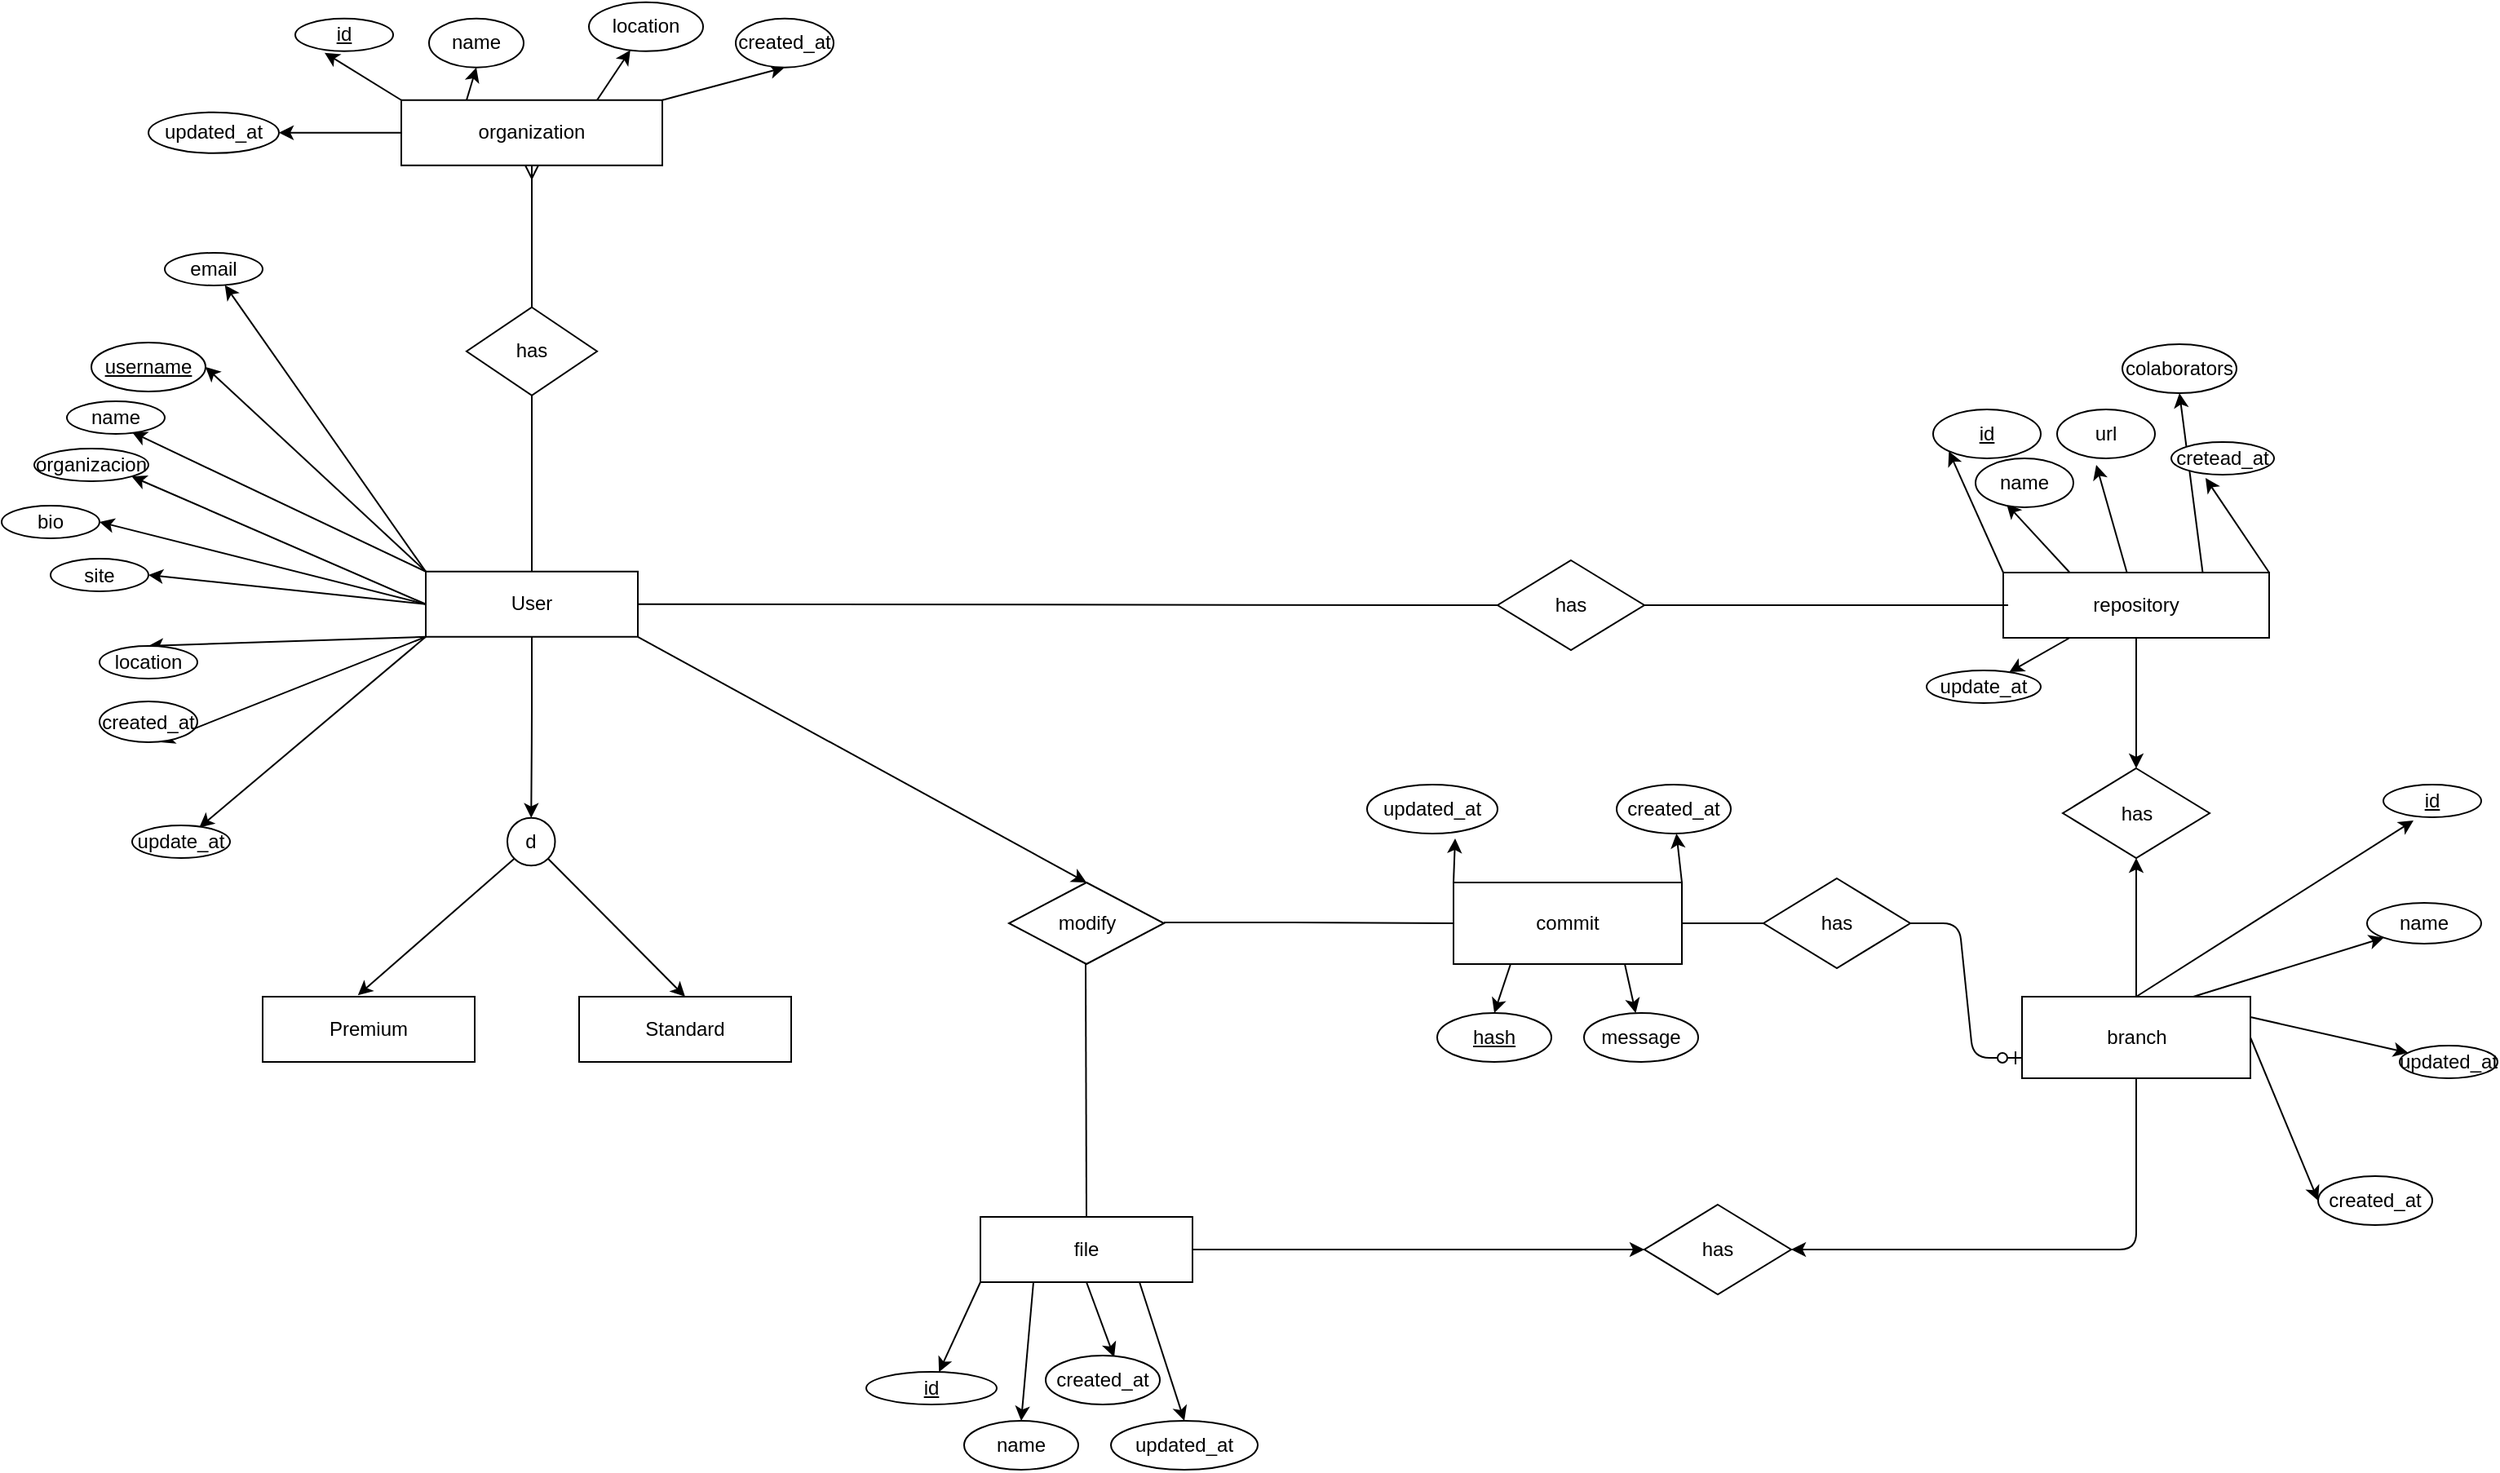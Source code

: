 <mxfile version="14.7.7" type="github">
  <diagram id="TYsEaEMNFWNOag3v1iif" name="Page-1">
    <mxGraphModel dx="1185" dy="676" grid="1" gridSize="10" guides="1" tooltips="1" connect="1" arrows="1" fold="1" page="1" pageScale="1" pageWidth="827" pageHeight="1169" math="0" shadow="0">
      <root>
        <mxCell id="0" />
        <mxCell id="1" parent="0" />
        <mxCell id="ldGf9XZsLyRZcBgSeUy8-18" style="edgeStyle=none;rounded=0;orthogonalLoop=1;jettySize=auto;html=1;exitX=0;exitY=0;exitDx=0;exitDy=0;entryX=0.667;entryY=0.95;entryDx=0;entryDy=0;entryPerimeter=0;" parent="1" source="ldGf9XZsLyRZcBgSeUy8-1" target="ldGf9XZsLyRZcBgSeUy8-11" edge="1">
          <mxGeometry relative="1" as="geometry" />
        </mxCell>
        <mxCell id="ldGf9XZsLyRZcBgSeUy8-19" style="edgeStyle=none;rounded=0;orthogonalLoop=1;jettySize=auto;html=1;exitX=0;exitY=0.5;exitDx=0;exitDy=0;entryX=1;entryY=1;entryDx=0;entryDy=0;" parent="1" source="ldGf9XZsLyRZcBgSeUy8-1" target="ldGf9XZsLyRZcBgSeUy8-15" edge="1">
          <mxGeometry relative="1" as="geometry" />
        </mxCell>
        <mxCell id="ldGf9XZsLyRZcBgSeUy8-20" style="edgeStyle=none;rounded=0;orthogonalLoop=1;jettySize=auto;html=1;exitX=0;exitY=0.5;exitDx=0;exitDy=0;entryX=1;entryY=0.5;entryDx=0;entryDy=0;" parent="1" source="ldGf9XZsLyRZcBgSeUy8-1" target="ldGf9XZsLyRZcBgSeUy8-13" edge="1">
          <mxGeometry relative="1" as="geometry" />
        </mxCell>
        <mxCell id="ldGf9XZsLyRZcBgSeUy8-21" style="edgeStyle=none;rounded=0;orthogonalLoop=1;jettySize=auto;html=1;exitX=0;exitY=0.5;exitDx=0;exitDy=0;entryX=1;entryY=0.5;entryDx=0;entryDy=0;" parent="1" source="ldGf9XZsLyRZcBgSeUy8-1" target="ldGf9XZsLyRZcBgSeUy8-10" edge="1">
          <mxGeometry relative="1" as="geometry">
            <mxPoint x="610" y="479" as="targetPoint" />
          </mxGeometry>
        </mxCell>
        <mxCell id="ldGf9XZsLyRZcBgSeUy8-22" style="edgeStyle=none;rounded=0;orthogonalLoop=1;jettySize=auto;html=1;exitX=0;exitY=1;exitDx=0;exitDy=0;entryX=0.5;entryY=0;entryDx=0;entryDy=0;" parent="1" source="ldGf9XZsLyRZcBgSeUy8-1" target="ldGf9XZsLyRZcBgSeUy8-16" edge="1">
          <mxGeometry relative="1" as="geometry" />
        </mxCell>
        <mxCell id="ldGf9XZsLyRZcBgSeUy8-30" style="edgeStyle=none;rounded=0;orthogonalLoop=1;jettySize=auto;html=1;exitX=0;exitY=0;exitDx=0;exitDy=0;" parent="1" source="ldGf9XZsLyRZcBgSeUy8-1" target="ldGf9XZsLyRZcBgSeUy8-12" edge="1">
          <mxGeometry relative="1" as="geometry" />
        </mxCell>
        <mxCell id="ldGf9XZsLyRZcBgSeUy8-31" style="edgeStyle=none;rounded=0;orthogonalLoop=1;jettySize=auto;html=1;exitX=0;exitY=1;exitDx=0;exitDy=0;entryX=0.617;entryY=1;entryDx=0;entryDy=0;entryPerimeter=0;" parent="1" source="ldGf9XZsLyRZcBgSeUy8-1" target="ldGf9XZsLyRZcBgSeUy8-14" edge="1">
          <mxGeometry relative="1" as="geometry" />
        </mxCell>
        <mxCell id="ldGf9XZsLyRZcBgSeUy8-32" style="edgeStyle=none;rounded=0;orthogonalLoop=1;jettySize=auto;html=1;exitX=0;exitY=1;exitDx=0;exitDy=0;entryX=0.686;entryY=0.067;entryDx=0;entryDy=0;entryPerimeter=0;" parent="1" source="ldGf9XZsLyRZcBgSeUy8-1" target="ldGf9XZsLyRZcBgSeUy8-17" edge="1">
          <mxGeometry relative="1" as="geometry" />
        </mxCell>
        <mxCell id="Y7WxunnAGhrs0RHYik_--10" style="rounded=0;orthogonalLoop=1;jettySize=auto;html=1;exitX=0;exitY=0;exitDx=0;exitDy=0;entryX=1;entryY=0.5;entryDx=0;entryDy=0;" parent="1" source="ldGf9XZsLyRZcBgSeUy8-1" target="ldGf9XZsLyRZcBgSeUy8-2" edge="1">
          <mxGeometry relative="1" as="geometry" />
        </mxCell>
        <mxCell id="EZ2-l9n4eVcmhHuR-73A-5" style="rounded=1;orthogonalLoop=1;jettySize=auto;html=1;exitX=1;exitY=1;exitDx=0;exitDy=0;entryX=0.5;entryY=0;entryDx=0;entryDy=0;" edge="1" parent="1" source="ldGf9XZsLyRZcBgSeUy8-1" target="ldGf9XZsLyRZcBgSeUy8-39">
          <mxGeometry relative="1" as="geometry" />
        </mxCell>
        <mxCell id="EZ2-l9n4eVcmhHuR-73A-8" style="edgeStyle=orthogonalEdgeStyle;rounded=1;orthogonalLoop=1;jettySize=auto;html=1;entryX=0.5;entryY=0;entryDx=0;entryDy=0;" edge="1" parent="1" source="ldGf9XZsLyRZcBgSeUy8-1" target="EZ2-l9n4eVcmhHuR-73A-7">
          <mxGeometry relative="1" as="geometry" />
        </mxCell>
        <mxCell id="ldGf9XZsLyRZcBgSeUy8-1" value="User" style="whiteSpace=wrap;html=1;align=center;" parent="1" vertex="1">
          <mxGeometry x="320" y="418.38" width="130" height="40" as="geometry" />
        </mxCell>
        <mxCell id="ldGf9XZsLyRZcBgSeUy8-2" value="username" style="ellipse;whiteSpace=wrap;html=1;align=center;fontStyle=4;" parent="1" vertex="1">
          <mxGeometry x="115" y="278" width="70" height="30" as="geometry" />
        </mxCell>
        <mxCell id="ldGf9XZsLyRZcBgSeUy8-10" value="site" style="ellipse;whiteSpace=wrap;html=1;align=center;" parent="1" vertex="1">
          <mxGeometry x="90" y="410.5" width="60" height="20" as="geometry" />
        </mxCell>
        <mxCell id="ldGf9XZsLyRZcBgSeUy8-11" value="name" style="ellipse;whiteSpace=wrap;html=1;align=center;" parent="1" vertex="1">
          <mxGeometry x="100" y="314" width="60" height="20" as="geometry" />
        </mxCell>
        <mxCell id="ldGf9XZsLyRZcBgSeUy8-12" value="email" style="ellipse;whiteSpace=wrap;html=1;align=center;" parent="1" vertex="1">
          <mxGeometry x="160" y="223" width="60" height="20" as="geometry" />
        </mxCell>
        <mxCell id="ldGf9XZsLyRZcBgSeUy8-13" value="bio" style="ellipse;whiteSpace=wrap;html=1;align=center;" parent="1" vertex="1">
          <mxGeometry x="60" y="378" width="60" height="20" as="geometry" />
        </mxCell>
        <mxCell id="ldGf9XZsLyRZcBgSeUy8-14" value="created_at" style="ellipse;whiteSpace=wrap;html=1;align=center;" parent="1" vertex="1">
          <mxGeometry x="120" y="498" width="60" height="25" as="geometry" />
        </mxCell>
        <mxCell id="ldGf9XZsLyRZcBgSeUy8-15" value="organizacion" style="ellipse;whiteSpace=wrap;html=1;align=center;" parent="1" vertex="1">
          <mxGeometry x="80" y="343" width="70" height="20" as="geometry" />
        </mxCell>
        <mxCell id="ldGf9XZsLyRZcBgSeUy8-16" value="location" style="ellipse;whiteSpace=wrap;html=1;align=center;" parent="1" vertex="1">
          <mxGeometry x="120" y="464" width="60" height="20" as="geometry" />
        </mxCell>
        <mxCell id="ldGf9XZsLyRZcBgSeUy8-17" value="update_at" style="ellipse;whiteSpace=wrap;html=1;align=center;" parent="1" vertex="1">
          <mxGeometry x="140" y="574" width="60" height="20" as="geometry" />
        </mxCell>
        <mxCell id="ldGf9XZsLyRZcBgSeUy8-25" value="has" style="shape=rhombus;perimeter=rhombusPerimeter;whiteSpace=wrap;html=1;align=center;" parent="1" vertex="1">
          <mxGeometry x="977" y="411.5" width="90" height="55" as="geometry" />
        </mxCell>
        <mxCell id="ldGf9XZsLyRZcBgSeUy8-35" value="" style="endArrow=none;html=1;rounded=0;entryX=0;entryY=0.5;entryDx=0;entryDy=0;exitX=1;exitY=0.5;exitDx=0;exitDy=0;" parent="1" target="ldGf9XZsLyRZcBgSeUy8-25" edge="1" source="ldGf9XZsLyRZcBgSeUy8-1">
          <mxGeometry relative="1" as="geometry">
            <mxPoint x="790" y="439" as="sourcePoint" />
            <mxPoint x="880" y="439" as="targetPoint" />
          </mxGeometry>
        </mxCell>
        <mxCell id="ldGf9XZsLyRZcBgSeUy8-39" value="modify" style="shape=rhombus;perimeter=rhombusPerimeter;whiteSpace=wrap;html=1;align=center;" parent="1" vertex="1">
          <mxGeometry x="677.5" y="609" width="95" height="50" as="geometry" />
        </mxCell>
        <mxCell id="ldGf9XZsLyRZcBgSeUy8-50" style="edgeStyle=none;rounded=0;orthogonalLoop=1;jettySize=auto;html=1;exitX=0;exitY=0;exitDx=0;exitDy=0;entryX=0;entryY=1;entryDx=0;entryDy=0;" parent="1" source="ldGf9XZsLyRZcBgSeUy8-41" target="ldGf9XZsLyRZcBgSeUy8-49" edge="1">
          <mxGeometry relative="1" as="geometry" />
        </mxCell>
        <mxCell id="ldGf9XZsLyRZcBgSeUy8-51" style="edgeStyle=none;rounded=0;orthogonalLoop=1;jettySize=auto;html=1;exitX=0.25;exitY=0;exitDx=0;exitDy=0;entryX=0.317;entryY=0.933;entryDx=0;entryDy=0;entryPerimeter=0;" parent="1" source="ldGf9XZsLyRZcBgSeUy8-41" target="ldGf9XZsLyRZcBgSeUy8-47" edge="1">
          <mxGeometry relative="1" as="geometry" />
        </mxCell>
        <mxCell id="ldGf9XZsLyRZcBgSeUy8-52" style="edgeStyle=none;rounded=0;orthogonalLoop=1;jettySize=auto;html=1;entryX=0.4;entryY=1.133;entryDx=0;entryDy=0;entryPerimeter=0;" parent="1" source="ldGf9XZsLyRZcBgSeUy8-41" target="ldGf9XZsLyRZcBgSeUy8-46" edge="1">
          <mxGeometry relative="1" as="geometry" />
        </mxCell>
        <mxCell id="ldGf9XZsLyRZcBgSeUy8-53" style="edgeStyle=none;rounded=0;orthogonalLoop=1;jettySize=auto;html=1;exitX=0.75;exitY=0;exitDx=0;exitDy=0;entryX=0.5;entryY=1;entryDx=0;entryDy=0;" parent="1" source="ldGf9XZsLyRZcBgSeUy8-41" target="ldGf9XZsLyRZcBgSeUy8-45" edge="1">
          <mxGeometry relative="1" as="geometry" />
        </mxCell>
        <mxCell id="ldGf9XZsLyRZcBgSeUy8-54" style="edgeStyle=none;rounded=0;orthogonalLoop=1;jettySize=auto;html=1;exitX=1;exitY=0;exitDx=0;exitDy=0;entryX=0.333;entryY=1.1;entryDx=0;entryDy=0;entryPerimeter=0;" parent="1" source="ldGf9XZsLyRZcBgSeUy8-41" target="ldGf9XZsLyRZcBgSeUy8-44" edge="1">
          <mxGeometry relative="1" as="geometry" />
        </mxCell>
        <mxCell id="ldGf9XZsLyRZcBgSeUy8-55" style="edgeStyle=none;rounded=0;orthogonalLoop=1;jettySize=auto;html=1;exitX=0.25;exitY=1;exitDx=0;exitDy=0;" parent="1" source="ldGf9XZsLyRZcBgSeUy8-41" target="ldGf9XZsLyRZcBgSeUy8-43" edge="1">
          <mxGeometry relative="1" as="geometry" />
        </mxCell>
        <mxCell id="Y7WxunnAGhrs0RHYik_--1" style="edgeStyle=orthogonalEdgeStyle;rounded=0;orthogonalLoop=1;jettySize=auto;html=1;entryX=0.5;entryY=0;entryDx=0;entryDy=0;" parent="1" source="ldGf9XZsLyRZcBgSeUy8-41" target="Y7WxunnAGhrs0RHYik_--15" edge="1">
          <mxGeometry relative="1" as="geometry" />
        </mxCell>
        <mxCell id="ldGf9XZsLyRZcBgSeUy8-41" value="repository" style="whiteSpace=wrap;html=1;align=center;" parent="1" vertex="1">
          <mxGeometry x="1287" y="419" width="163" height="40" as="geometry" />
        </mxCell>
        <mxCell id="ldGf9XZsLyRZcBgSeUy8-42" value="" style="line;strokeWidth=1;rotatable=0;dashed=0;labelPosition=right;align=left;verticalAlign=middle;spacingTop=0;spacingLeft=6;points=[];portConstraint=eastwest;" parent="1" vertex="1">
          <mxGeometry x="1067" y="434" width="223" height="10" as="geometry" />
        </mxCell>
        <mxCell id="ldGf9XZsLyRZcBgSeUy8-43" value="update_at" style="ellipse;whiteSpace=wrap;html=1;align=center;" parent="1" vertex="1">
          <mxGeometry x="1240" y="479" width="70" height="20" as="geometry" />
        </mxCell>
        <mxCell id="ldGf9XZsLyRZcBgSeUy8-44" value="cretead_at" style="ellipse;whiteSpace=wrap;html=1;align=center;" parent="1" vertex="1">
          <mxGeometry x="1390" y="339" width="63" height="20" as="geometry" />
        </mxCell>
        <mxCell id="ldGf9XZsLyRZcBgSeUy8-45" value="colaborators" style="ellipse;whiteSpace=wrap;html=1;align=center;" parent="1" vertex="1">
          <mxGeometry x="1360" y="279" width="70" height="30" as="geometry" />
        </mxCell>
        <mxCell id="ldGf9XZsLyRZcBgSeUy8-46" value="url" style="ellipse;whiteSpace=wrap;html=1;align=center;" parent="1" vertex="1">
          <mxGeometry x="1320" y="319" width="60" height="30" as="geometry" />
        </mxCell>
        <mxCell id="ldGf9XZsLyRZcBgSeUy8-47" value="name" style="ellipse;whiteSpace=wrap;html=1;align=center;" parent="1" vertex="1">
          <mxGeometry x="1270" y="349" width="60" height="30" as="geometry" />
        </mxCell>
        <mxCell id="ldGf9XZsLyRZcBgSeUy8-49" value="id" style="ellipse;whiteSpace=wrap;html=1;align=center;fontStyle=4;" parent="1" vertex="1">
          <mxGeometry x="1244" y="319" width="66" height="30" as="geometry" />
        </mxCell>
        <mxCell id="ldGf9XZsLyRZcBgSeUy8-62" style="edgeStyle=none;rounded=0;orthogonalLoop=1;jettySize=auto;html=1;exitX=0;exitY=1;exitDx=0;exitDy=0;" parent="1" source="ldGf9XZsLyRZcBgSeUy8-56" target="ldGf9XZsLyRZcBgSeUy8-61" edge="1">
          <mxGeometry relative="1" as="geometry" />
        </mxCell>
        <mxCell id="ldGf9XZsLyRZcBgSeUy8-63" style="edgeStyle=none;rounded=0;orthogonalLoop=1;jettySize=auto;html=1;exitX=0.25;exitY=1;exitDx=0;exitDy=0;entryX=0.5;entryY=0;entryDx=0;entryDy=0;" parent="1" source="ldGf9XZsLyRZcBgSeUy8-56" target="ldGf9XZsLyRZcBgSeUy8-59" edge="1">
          <mxGeometry relative="1" as="geometry" />
        </mxCell>
        <mxCell id="ldGf9XZsLyRZcBgSeUy8-64" style="edgeStyle=none;rounded=0;orthogonalLoop=1;jettySize=auto;html=1;exitX=0.5;exitY=1;exitDx=0;exitDy=0;entryX=0.6;entryY=0.033;entryDx=0;entryDy=0;entryPerimeter=0;" parent="1" source="ldGf9XZsLyRZcBgSeUy8-56" target="ldGf9XZsLyRZcBgSeUy8-58" edge="1">
          <mxGeometry relative="1" as="geometry" />
        </mxCell>
        <mxCell id="ldGf9XZsLyRZcBgSeUy8-65" style="edgeStyle=none;rounded=0;orthogonalLoop=1;jettySize=auto;html=1;exitX=0.75;exitY=1;exitDx=0;exitDy=0;entryX=0.5;entryY=0;entryDx=0;entryDy=0;" parent="1" source="ldGf9XZsLyRZcBgSeUy8-56" target="ldGf9XZsLyRZcBgSeUy8-57" edge="1">
          <mxGeometry relative="1" as="geometry" />
        </mxCell>
        <mxCell id="EZ2-l9n4eVcmhHuR-73A-3" style="edgeStyle=orthogonalEdgeStyle;rounded=1;orthogonalLoop=1;jettySize=auto;html=1;exitX=1;exitY=0.5;exitDx=0;exitDy=0;entryX=0;entryY=0.5;entryDx=0;entryDy=0;" edge="1" parent="1" source="ldGf9XZsLyRZcBgSeUy8-56" target="EZ2-l9n4eVcmhHuR-73A-1">
          <mxGeometry relative="1" as="geometry" />
        </mxCell>
        <mxCell id="ldGf9XZsLyRZcBgSeUy8-56" value="file " style="whiteSpace=wrap;html=1;align=center;" parent="1" vertex="1">
          <mxGeometry x="660" y="814" width="130" height="40" as="geometry" />
        </mxCell>
        <mxCell id="ldGf9XZsLyRZcBgSeUy8-57" value="updated_at" style="ellipse;whiteSpace=wrap;html=1;align=center;" parent="1" vertex="1">
          <mxGeometry x="740" y="939" width="90" height="30" as="geometry" />
        </mxCell>
        <mxCell id="ldGf9XZsLyRZcBgSeUy8-58" value="created_at" style="ellipse;whiteSpace=wrap;html=1;align=center;" parent="1" vertex="1">
          <mxGeometry x="700" y="899" width="70" height="30" as="geometry" />
        </mxCell>
        <mxCell id="ldGf9XZsLyRZcBgSeUy8-59" value="name" style="ellipse;whiteSpace=wrap;html=1;align=center;" parent="1" vertex="1">
          <mxGeometry x="650" y="939" width="70" height="30" as="geometry" />
        </mxCell>
        <mxCell id="ldGf9XZsLyRZcBgSeUy8-61" value="id" style="ellipse;whiteSpace=wrap;html=1;align=center;fontStyle=4;" parent="1" vertex="1">
          <mxGeometry x="590" y="909" width="80" height="20" as="geometry" />
        </mxCell>
        <mxCell id="ldGf9XZsLyRZcBgSeUy8-67" value="" style="endArrow=none;html=1;rounded=0;entryX=0.5;entryY=0;entryDx=0;entryDy=0;" parent="1" edge="1" target="ldGf9XZsLyRZcBgSeUy8-56">
          <mxGeometry relative="1" as="geometry">
            <mxPoint x="724.5" y="659" as="sourcePoint" />
            <mxPoint x="724.5" y="799" as="targetPoint" />
          </mxGeometry>
        </mxCell>
        <mxCell id="ldGf9XZsLyRZcBgSeUy8-74" style="edgeStyle=none;rounded=0;orthogonalLoop=1;jettySize=auto;html=1;exitX=0.25;exitY=1;exitDx=0;exitDy=0;entryX=0.5;entryY=0;entryDx=0;entryDy=0;" parent="1" source="ldGf9XZsLyRZcBgSeUy8-68" target="ldGf9XZsLyRZcBgSeUy8-69" edge="1">
          <mxGeometry relative="1" as="geometry" />
        </mxCell>
        <mxCell id="ldGf9XZsLyRZcBgSeUy8-75" style="edgeStyle=none;rounded=0;orthogonalLoop=1;jettySize=auto;html=1;exitX=0.75;exitY=1;exitDx=0;exitDy=0;" parent="1" source="ldGf9XZsLyRZcBgSeUy8-68" target="ldGf9XZsLyRZcBgSeUy8-73" edge="1">
          <mxGeometry relative="1" as="geometry" />
        </mxCell>
        <mxCell id="ldGf9XZsLyRZcBgSeUy8-76" style="edgeStyle=none;rounded=0;orthogonalLoop=1;jettySize=auto;html=1;exitX=1;exitY=0;exitDx=0;exitDy=0;" parent="1" source="ldGf9XZsLyRZcBgSeUy8-68" target="ldGf9XZsLyRZcBgSeUy8-72" edge="1">
          <mxGeometry relative="1" as="geometry" />
        </mxCell>
        <mxCell id="ldGf9XZsLyRZcBgSeUy8-77" style="edgeStyle=none;rounded=0;orthogonalLoop=1;jettySize=auto;html=1;exitX=0;exitY=0;exitDx=0;exitDy=0;entryX=0.675;entryY=1.1;entryDx=0;entryDy=0;entryPerimeter=0;" parent="1" source="ldGf9XZsLyRZcBgSeUy8-68" target="ldGf9XZsLyRZcBgSeUy8-71" edge="1">
          <mxGeometry relative="1" as="geometry" />
        </mxCell>
        <mxCell id="ldGf9XZsLyRZcBgSeUy8-68" value="commit" style="whiteSpace=wrap;html=1;align=center;" parent="1" vertex="1">
          <mxGeometry x="950" y="609" width="140" height="50" as="geometry" />
        </mxCell>
        <mxCell id="ldGf9XZsLyRZcBgSeUy8-69" value="hash" style="ellipse;whiteSpace=wrap;html=1;align=center;fontStyle=4;" parent="1" vertex="1">
          <mxGeometry x="940" y="689" width="70" height="30" as="geometry" />
        </mxCell>
        <mxCell id="ldGf9XZsLyRZcBgSeUy8-71" value="updated_at" style="ellipse;whiteSpace=wrap;html=1;align=center;" parent="1" vertex="1">
          <mxGeometry x="897" y="549" width="80" height="30" as="geometry" />
        </mxCell>
        <mxCell id="ldGf9XZsLyRZcBgSeUy8-72" value="created_at" style="ellipse;whiteSpace=wrap;html=1;align=center;" parent="1" vertex="1">
          <mxGeometry x="1050" y="549" width="70" height="30" as="geometry" />
        </mxCell>
        <mxCell id="ldGf9XZsLyRZcBgSeUy8-73" value="message" style="ellipse;whiteSpace=wrap;html=1;align=center;" parent="1" vertex="1">
          <mxGeometry x="1030" y="689" width="70" height="30" as="geometry" />
        </mxCell>
        <mxCell id="ldGf9XZsLyRZcBgSeUy8-78" value="" style="endArrow=none;html=1;rounded=0;entryX=0;entryY=0.5;entryDx=0;entryDy=0;" parent="1" target="ldGf9XZsLyRZcBgSeUy8-68" edge="1">
          <mxGeometry relative="1" as="geometry">
            <mxPoint x="772.5" y="633.5" as="sourcePoint" />
            <mxPoint x="940" y="634" as="targetPoint" />
            <Array as="points">
              <mxPoint x="852.5" y="633.5" />
            </Array>
          </mxGeometry>
        </mxCell>
        <mxCell id="ldGf9XZsLyRZcBgSeUy8-80" style="edgeStyle=none;rounded=0;orthogonalLoop=1;jettySize=auto;html=1;entryX=0.5;entryY=0;entryDx=0;entryDy=0;" parent="1" source="ldGf9XZsLyRZcBgSeUy8-68" target="ldGf9XZsLyRZcBgSeUy8-68" edge="1">
          <mxGeometry relative="1" as="geometry" />
        </mxCell>
        <mxCell id="ldGf9XZsLyRZcBgSeUy8-81" value="has" style="shape=rhombus;perimeter=rhombusPerimeter;whiteSpace=wrap;html=1;align=center;" parent="1" vertex="1">
          <mxGeometry x="1140" y="606.5" width="90" height="55" as="geometry" />
        </mxCell>
        <mxCell id="ldGf9XZsLyRZcBgSeUy8-86" style="edgeStyle=none;rounded=0;orthogonalLoop=1;jettySize=auto;html=1;exitX=0;exitY=0;exitDx=0;exitDy=0;entryX=0.3;entryY=1.05;entryDx=0;entryDy=0;entryPerimeter=0;" parent="1" source="ldGf9XZsLyRZcBgSeUy8-82" target="ldGf9XZsLyRZcBgSeUy8-83" edge="1">
          <mxGeometry relative="1" as="geometry" />
        </mxCell>
        <mxCell id="ldGf9XZsLyRZcBgSeUy8-87" style="edgeStyle=none;rounded=0;orthogonalLoop=1;jettySize=auto;html=1;exitX=0.25;exitY=0;exitDx=0;exitDy=0;entryX=0.5;entryY=1;entryDx=0;entryDy=0;" parent="1" source="ldGf9XZsLyRZcBgSeUy8-82" target="ldGf9XZsLyRZcBgSeUy8-84" edge="1">
          <mxGeometry relative="1" as="geometry" />
        </mxCell>
        <mxCell id="ldGf9XZsLyRZcBgSeUy8-88" style="edgeStyle=none;rounded=0;orthogonalLoop=1;jettySize=auto;html=1;exitX=0.75;exitY=0;exitDx=0;exitDy=0;" parent="1" source="ldGf9XZsLyRZcBgSeUy8-82" target="ldGf9XZsLyRZcBgSeUy8-85" edge="1">
          <mxGeometry relative="1" as="geometry" />
        </mxCell>
        <mxCell id="ldGf9XZsLyRZcBgSeUy8-90" style="edgeStyle=none;rounded=0;orthogonalLoop=1;jettySize=auto;html=1;exitX=1;exitY=0;exitDx=0;exitDy=0;entryX=0.5;entryY=1;entryDx=0;entryDy=0;" parent="1" source="ldGf9XZsLyRZcBgSeUy8-82" target="ldGf9XZsLyRZcBgSeUy8-89" edge="1">
          <mxGeometry relative="1" as="geometry" />
        </mxCell>
        <mxCell id="ldGf9XZsLyRZcBgSeUy8-92" style="edgeStyle=none;rounded=0;orthogonalLoop=1;jettySize=auto;html=1;exitX=0;exitY=0.5;exitDx=0;exitDy=0;entryX=1;entryY=0.5;entryDx=0;entryDy=0;" parent="1" source="ldGf9XZsLyRZcBgSeUy8-82" target="ldGf9XZsLyRZcBgSeUy8-91" edge="1">
          <mxGeometry relative="1" as="geometry">
            <mxPoint x="270" y="141.88" as="targetPoint" />
          </mxGeometry>
        </mxCell>
        <mxCell id="ldGf9XZsLyRZcBgSeUy8-82" value="organization" style="whiteSpace=wrap;html=1;align=center;" parent="1" vertex="1">
          <mxGeometry x="305" y="129.38" width="160" height="40" as="geometry" />
        </mxCell>
        <mxCell id="ldGf9XZsLyRZcBgSeUy8-83" value="id" style="ellipse;whiteSpace=wrap;html=1;align=center;fontStyle=4;" parent="1" vertex="1">
          <mxGeometry x="240" y="79.38" width="60" height="20" as="geometry" />
        </mxCell>
        <mxCell id="ldGf9XZsLyRZcBgSeUy8-84" value="name" style="ellipse;whiteSpace=wrap;html=1;align=center;" parent="1" vertex="1">
          <mxGeometry x="322" y="79.38" width="58" height="30" as="geometry" />
        </mxCell>
        <mxCell id="ldGf9XZsLyRZcBgSeUy8-85" value="location" style="ellipse;whiteSpace=wrap;html=1;align=center;" parent="1" vertex="1">
          <mxGeometry x="420" y="69.38" width="70" height="30" as="geometry" />
        </mxCell>
        <mxCell id="ldGf9XZsLyRZcBgSeUy8-89" value="created_at" style="ellipse;whiteSpace=wrap;html=1;align=center;" parent="1" vertex="1">
          <mxGeometry x="510" y="79.38" width="60" height="30" as="geometry" />
        </mxCell>
        <mxCell id="ldGf9XZsLyRZcBgSeUy8-91" value="updated_at" style="ellipse;whiteSpace=wrap;html=1;align=center;" parent="1" vertex="1">
          <mxGeometry x="150" y="136.88" width="80" height="25" as="geometry" />
        </mxCell>
        <mxCell id="ldGf9XZsLyRZcBgSeUy8-97" style="edgeStyle=none;rounded=0;orthogonalLoop=1;jettySize=auto;html=1;exitX=0.5;exitY=0;exitDx=0;exitDy=0;entryX=0.308;entryY=1.1;entryDx=0;entryDy=0;entryPerimeter=0;" parent="1" source="ldGf9XZsLyRZcBgSeUy8-94" target="ldGf9XZsLyRZcBgSeUy8-95" edge="1">
          <mxGeometry relative="1" as="geometry" />
        </mxCell>
        <mxCell id="ldGf9XZsLyRZcBgSeUy8-98" style="edgeStyle=none;rounded=0;orthogonalLoop=1;jettySize=auto;html=1;exitX=0.75;exitY=0;exitDx=0;exitDy=0;entryX=0;entryY=1;entryDx=0;entryDy=0;" parent="1" source="ldGf9XZsLyRZcBgSeUy8-94" target="ldGf9XZsLyRZcBgSeUy8-96" edge="1">
          <mxGeometry relative="1" as="geometry" />
        </mxCell>
        <mxCell id="ldGf9XZsLyRZcBgSeUy8-100" style="edgeStyle=none;rounded=0;orthogonalLoop=1;jettySize=auto;html=1;exitX=1;exitY=0.25;exitDx=0;exitDy=0;" parent="1" source="ldGf9XZsLyRZcBgSeUy8-94" target="ldGf9XZsLyRZcBgSeUy8-99" edge="1">
          <mxGeometry relative="1" as="geometry" />
        </mxCell>
        <mxCell id="ldGf9XZsLyRZcBgSeUy8-102" style="edgeStyle=none;rounded=0;orthogonalLoop=1;jettySize=auto;html=1;exitX=1;exitY=0.5;exitDx=0;exitDy=0;entryX=0;entryY=0.5;entryDx=0;entryDy=0;" parent="1" source="ldGf9XZsLyRZcBgSeUy8-94" target="ldGf9XZsLyRZcBgSeUy8-101" edge="1">
          <mxGeometry relative="1" as="geometry" />
        </mxCell>
        <mxCell id="Y7WxunnAGhrs0RHYik_--16" style="edgeStyle=none;rounded=0;orthogonalLoop=1;jettySize=auto;html=1;entryX=0.5;entryY=1;entryDx=0;entryDy=0;" parent="1" source="ldGf9XZsLyRZcBgSeUy8-94" target="Y7WxunnAGhrs0RHYik_--15" edge="1">
          <mxGeometry relative="1" as="geometry" />
        </mxCell>
        <mxCell id="EZ2-l9n4eVcmhHuR-73A-2" style="edgeStyle=orthogonalEdgeStyle;orthogonalLoop=1;jettySize=auto;html=1;exitX=0.5;exitY=1;exitDx=0;exitDy=0;entryX=1;entryY=0.5;entryDx=0;entryDy=0;rounded=1;" edge="1" parent="1" source="ldGf9XZsLyRZcBgSeUy8-94" target="EZ2-l9n4eVcmhHuR-73A-1">
          <mxGeometry relative="1" as="geometry" />
        </mxCell>
        <mxCell id="ldGf9XZsLyRZcBgSeUy8-94" value="branch" style="whiteSpace=wrap;html=1;align=center;" parent="1" vertex="1">
          <mxGeometry x="1298.5" y="679" width="140" height="50" as="geometry" />
        </mxCell>
        <mxCell id="ldGf9XZsLyRZcBgSeUy8-95" value="id" style="ellipse;whiteSpace=wrap;html=1;align=center;fontStyle=4;" parent="1" vertex="1">
          <mxGeometry x="1520" y="549" width="60" height="20" as="geometry" />
        </mxCell>
        <mxCell id="ldGf9XZsLyRZcBgSeUy8-96" value="name" style="ellipse;whiteSpace=wrap;html=1;align=center;" parent="1" vertex="1">
          <mxGeometry x="1510" y="621.5" width="70" height="25" as="geometry" />
        </mxCell>
        <mxCell id="ldGf9XZsLyRZcBgSeUy8-99" value="updated_at" style="ellipse;whiteSpace=wrap;html=1;align=center;" parent="1" vertex="1">
          <mxGeometry x="1530" y="709" width="60" height="20" as="geometry" />
        </mxCell>
        <mxCell id="ldGf9XZsLyRZcBgSeUy8-101" value="created_at" style="ellipse;whiteSpace=wrap;html=1;align=center;" parent="1" vertex="1">
          <mxGeometry x="1480" y="789" width="70" height="30" as="geometry" />
        </mxCell>
        <mxCell id="ldGf9XZsLyRZcBgSeUy8-106" value="" style="endArrow=none;html=1;rounded=0;exitX=1;exitY=0.5;exitDx=0;exitDy=0;" parent="1" source="ldGf9XZsLyRZcBgSeUy8-68" target="ldGf9XZsLyRZcBgSeUy8-81" edge="1">
          <mxGeometry relative="1" as="geometry">
            <mxPoint x="1090" y="629" as="sourcePoint" />
            <mxPoint x="1021.5" y="806.5" as="targetPoint" />
          </mxGeometry>
        </mxCell>
        <mxCell id="ldGf9XZsLyRZcBgSeUy8-107" value="" style="edgeStyle=entityRelationEdgeStyle;fontSize=12;html=1;endArrow=ERzeroToOne;endFill=1;entryX=0;entryY=0.75;entryDx=0;entryDy=0;exitX=1;exitY=0.5;exitDx=0;exitDy=0;" parent="1" source="ldGf9XZsLyRZcBgSeUy8-81" target="ldGf9XZsLyRZcBgSeUy8-94" edge="1">
          <mxGeometry width="100" height="100" relative="1" as="geometry">
            <mxPoint x="1060" y="839" as="sourcePoint" />
            <mxPoint x="1160" y="739" as="targetPoint" />
          </mxGeometry>
        </mxCell>
        <mxCell id="Y7WxunnAGhrs0RHYik_--13" style="edgeStyle=none;rounded=0;orthogonalLoop=1;jettySize=auto;html=1;entryX=0.5;entryY=1;entryDx=0;entryDy=0;endArrow=ERmany;endFill=0;" parent="1" source="Y7WxunnAGhrs0RHYik_--12" target="ldGf9XZsLyRZcBgSeUy8-82" edge="1">
          <mxGeometry relative="1" as="geometry" />
        </mxCell>
        <mxCell id="Y7WxunnAGhrs0RHYik_--14" style="edgeStyle=none;rounded=0;orthogonalLoop=1;jettySize=auto;html=1;entryX=0.5;entryY=0;entryDx=0;entryDy=0;endArrow=none;endFill=0;" parent="1" source="Y7WxunnAGhrs0RHYik_--12" target="ldGf9XZsLyRZcBgSeUy8-1" edge="1">
          <mxGeometry relative="1" as="geometry" />
        </mxCell>
        <mxCell id="Y7WxunnAGhrs0RHYik_--12" value="has" style="rhombus;whiteSpace=wrap;html=1;" parent="1" vertex="1">
          <mxGeometry x="345" y="256.38" width="80" height="54" as="geometry" />
        </mxCell>
        <mxCell id="Y7WxunnAGhrs0RHYik_--15" value="has" style="shape=rhombus;perimeter=rhombusPerimeter;whiteSpace=wrap;html=1;align=center;" parent="1" vertex="1">
          <mxGeometry x="1323.5" y="539" width="90" height="55" as="geometry" />
        </mxCell>
        <mxCell id="EZ2-l9n4eVcmhHuR-73A-1" value="has" style="shape=rhombus;perimeter=rhombusPerimeter;whiteSpace=wrap;html=1;align=center;" vertex="1" parent="1">
          <mxGeometry x="1067" y="806.5" width="90" height="55" as="geometry" />
        </mxCell>
        <mxCell id="EZ2-l9n4eVcmhHuR-73A-11" style="rounded=1;orthogonalLoop=1;jettySize=auto;html=1;entryX=0.449;entryY=-0.021;entryDx=0;entryDy=0;entryPerimeter=0;exitX=0;exitY=1;exitDx=0;exitDy=0;" edge="1" parent="1" source="EZ2-l9n4eVcmhHuR-73A-7" target="EZ2-l9n4eVcmhHuR-73A-9">
          <mxGeometry relative="1" as="geometry" />
        </mxCell>
        <mxCell id="EZ2-l9n4eVcmhHuR-73A-12" style="edgeStyle=none;rounded=1;orthogonalLoop=1;jettySize=auto;html=1;entryX=0.5;entryY=0;entryDx=0;entryDy=0;" edge="1" parent="1" source="EZ2-l9n4eVcmhHuR-73A-7" target="EZ2-l9n4eVcmhHuR-73A-10">
          <mxGeometry relative="1" as="geometry" />
        </mxCell>
        <mxCell id="EZ2-l9n4eVcmhHuR-73A-7" value="d" style="ellipse;whiteSpace=wrap;html=1;aspect=fixed;" vertex="1" parent="1">
          <mxGeometry x="370" y="569.38" width="29.25" height="29.25" as="geometry" />
        </mxCell>
        <mxCell id="EZ2-l9n4eVcmhHuR-73A-9" value="Premium" style="whiteSpace=wrap;html=1;align=center;" vertex="1" parent="1">
          <mxGeometry x="220" y="679" width="130" height="40" as="geometry" />
        </mxCell>
        <mxCell id="EZ2-l9n4eVcmhHuR-73A-10" value="Standard" style="whiteSpace=wrap;html=1;align=center;" vertex="1" parent="1">
          <mxGeometry x="414" y="679" width="130" height="40" as="geometry" />
        </mxCell>
      </root>
    </mxGraphModel>
  </diagram>
</mxfile>
